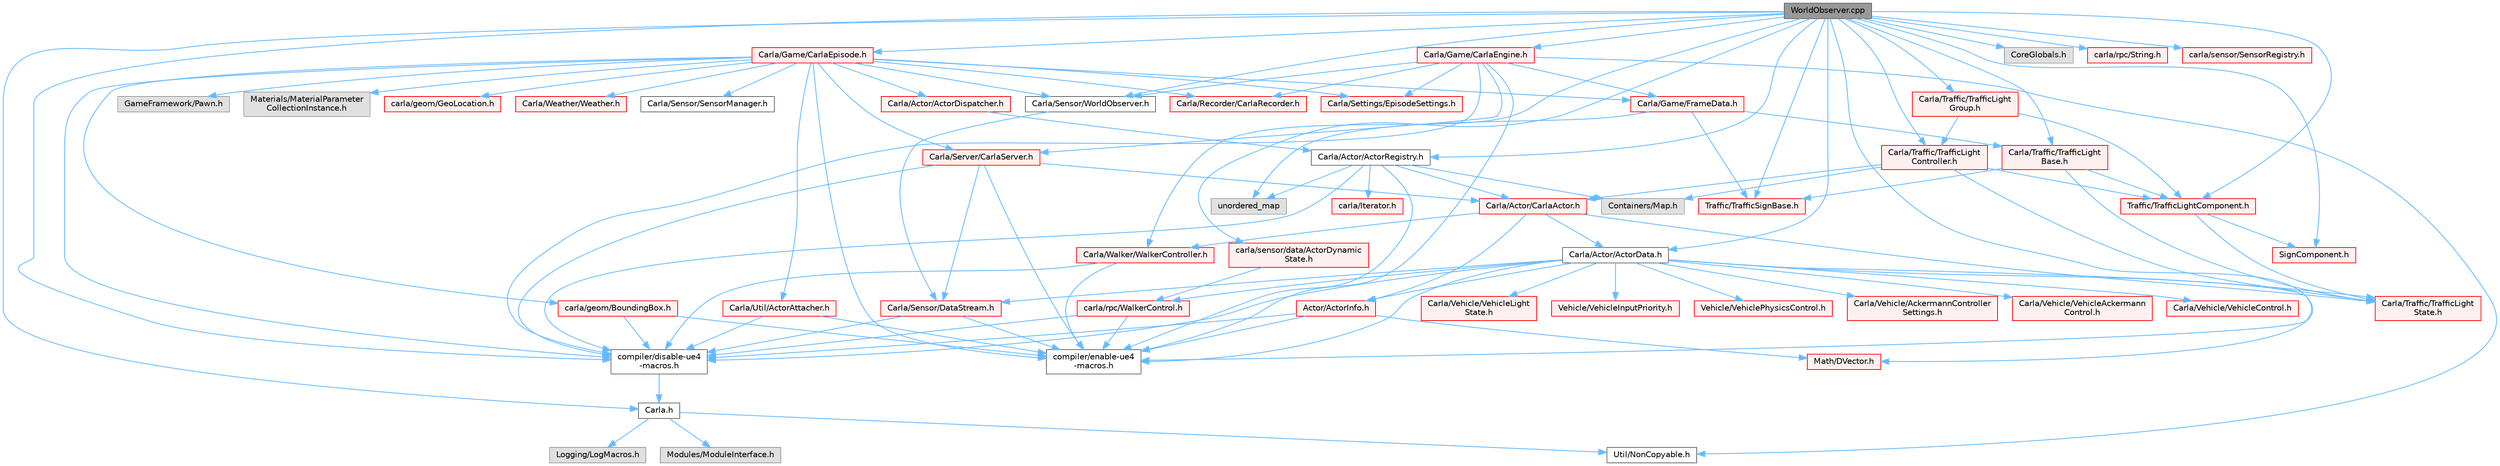 digraph "WorldObserver.cpp"
{
 // INTERACTIVE_SVG=YES
 // LATEX_PDF_SIZE
  bgcolor="transparent";
  edge [fontname=Helvetica,fontsize=10,labelfontname=Helvetica,labelfontsize=10];
  node [fontname=Helvetica,fontsize=10,shape=box,height=0.2,width=0.4];
  Node1 [id="Node000001",label="WorldObserver.cpp",height=0.2,width=0.4,color="gray40", fillcolor="grey60", style="filled", fontcolor="black",tooltip=" "];
  Node1 -> Node2 [id="edge1_Node000001_Node000002",color="steelblue1",style="solid",tooltip=" "];
  Node2 [id="Node000002",label="Carla.h",height=0.2,width=0.4,color="grey40", fillcolor="white", style="filled",URL="$d7/d7d/Carla_8h.html",tooltip=" "];
  Node2 -> Node3 [id="edge2_Node000002_Node000003",color="steelblue1",style="solid",tooltip=" "];
  Node3 [id="Node000003",label="Util/NonCopyable.h",height=0.2,width=0.4,color="grey40", fillcolor="white", style="filled",URL="$d4/d57/Unreal_2CarlaUE4_2Plugins_2Carla_2Source_2Carla_2Util_2NonCopyable_8h.html",tooltip=" "];
  Node2 -> Node4 [id="edge3_Node000002_Node000004",color="steelblue1",style="solid",tooltip=" "];
  Node4 [id="Node000004",label="Logging/LogMacros.h",height=0.2,width=0.4,color="grey60", fillcolor="#E0E0E0", style="filled",tooltip=" "];
  Node2 -> Node5 [id="edge4_Node000002_Node000005",color="steelblue1",style="solid",tooltip=" "];
  Node5 [id="Node000005",label="Modules/ModuleInterface.h",height=0.2,width=0.4,color="grey60", fillcolor="#E0E0E0", style="filled",tooltip=" "];
  Node1 -> Node6 [id="edge5_Node000001_Node000006",color="steelblue1",style="solid",tooltip=" "];
  Node6 [id="Node000006",label="Carla/Sensor/WorldObserver.h",height=0.2,width=0.4,color="grey40", fillcolor="white", style="filled",URL="$d8/deb/WorldObserver_8h.html",tooltip=" "];
  Node6 -> Node7 [id="edge6_Node000006_Node000007",color="steelblue1",style="solid",tooltip=" "];
  Node7 [id="Node000007",label="Carla/Sensor/DataStream.h",height=0.2,width=0.4,color="red", fillcolor="#FFF0F0", style="filled",URL="$da/dd9/DataStream_8h.html",tooltip=" "];
  Node7 -> Node9 [id="edge7_Node000007_Node000009",color="steelblue1",style="solid",tooltip=" "];
  Node9 [id="Node000009",label="compiler/disable-ue4\l-macros.h",height=0.2,width=0.4,color="grey40", fillcolor="white", style="filled",URL="$d2/d02/disable-ue4-macros_8h.html",tooltip=" "];
  Node9 -> Node2 [id="edge8_Node000009_Node000002",color="steelblue1",style="solid",tooltip=" "];
  Node7 -> Node43 [id="edge9_Node000007_Node000043",color="steelblue1",style="solid",tooltip=" "];
  Node43 [id="Node000043",label="compiler/enable-ue4\l-macros.h",height=0.2,width=0.4,color="grey40", fillcolor="white", style="filled",URL="$d9/da2/enable-ue4-macros_8h.html",tooltip=" "];
  Node1 -> Node140 [id="edge10_Node000001_Node000140",color="steelblue1",style="solid",tooltip=" "];
  Node140 [id="Node000140",label="Carla/Actor/ActorData.h",height=0.2,width=0.4,color="grey40", fillcolor="white", style="filled",URL="$de/d7d/ActorData_8h.html",tooltip=" "];
  Node140 -> Node141 [id="edge11_Node000140_Node000141",color="steelblue1",style="solid",tooltip=" "];
  Node141 [id="Node000141",label="Actor/ActorInfo.h",height=0.2,width=0.4,color="red", fillcolor="#FFF0F0", style="filled",URL="$d0/d4e/ActorInfo_8h.html",tooltip=" "];
  Node141 -> Node147 [id="edge12_Node000141_Node000147",color="steelblue1",style="solid",tooltip=" "];
  Node147 [id="Node000147",label="Math/DVector.h",height=0.2,width=0.4,color="red", fillcolor="#FFF0F0", style="filled",URL="$d5/d94/DVector_8h.html",tooltip=" "];
  Node141 -> Node9 [id="edge13_Node000141_Node000009",color="steelblue1",style="solid",tooltip=" "];
  Node141 -> Node43 [id="edge14_Node000141_Node000043",color="steelblue1",style="solid",tooltip=" "];
  Node140 -> Node147 [id="edge15_Node000140_Node000147",color="steelblue1",style="solid",tooltip=" "];
  Node140 -> Node148 [id="edge16_Node000140_Node000148",color="steelblue1",style="solid",tooltip=" "];
  Node148 [id="Node000148",label="Carla/Vehicle/AckermannController\lSettings.h",height=0.2,width=0.4,color="red", fillcolor="#FFF0F0", style="filled",URL="$df/d92/Unreal_2CarlaUE4_2Plugins_2Carla_2Source_2Carla_2Vehicle_2AckermannControllerSettings_8h.html",tooltip=" "];
  Node140 -> Node150 [id="edge17_Node000140_Node000150",color="steelblue1",style="solid",tooltip=" "];
  Node150 [id="Node000150",label="Carla/Vehicle/VehicleAckermann\lControl.h",height=0.2,width=0.4,color="red", fillcolor="#FFF0F0", style="filled",URL="$d7/d1a/Unreal_2CarlaUE4_2Plugins_2Carla_2Source_2Carla_2Vehicle_2VehicleAckermannControl_8h.html",tooltip=" "];
  Node140 -> Node84 [id="edge18_Node000140_Node000084",color="steelblue1",style="solid",tooltip=" "];
  Node84 [id="Node000084",label="Carla/Vehicle/VehicleControl.h",height=0.2,width=0.4,color="red", fillcolor="#FFF0F0", style="filled",URL="$d4/dbd/Unreal_2CarlaUE4_2Plugins_2Carla_2Source_2Carla_2Vehicle_2VehicleControl_8h.html",tooltip=" "];
  Node140 -> Node152 [id="edge19_Node000140_Node000152",color="steelblue1",style="solid",tooltip=" "];
  Node152 [id="Node000152",label="Carla/Vehicle/VehicleLight\lState.h",height=0.2,width=0.4,color="red", fillcolor="#FFF0F0", style="filled",URL="$d6/d6c/Unreal_2CarlaUE4_2Plugins_2Carla_2Source_2Carla_2Vehicle_2VehicleLightState_8h.html",tooltip=" "];
  Node140 -> Node154 [id="edge20_Node000140_Node000154",color="steelblue1",style="solid",tooltip=" "];
  Node154 [id="Node000154",label="Vehicle/VehicleInputPriority.h",height=0.2,width=0.4,color="red", fillcolor="#FFF0F0", style="filled",URL="$db/d8b/VehicleInputPriority_8h.html",tooltip=" "];
  Node140 -> Node156 [id="edge21_Node000140_Node000156",color="steelblue1",style="solid",tooltip=" "];
  Node156 [id="Node000156",label="Vehicle/VehiclePhysicsControl.h",height=0.2,width=0.4,color="red", fillcolor="#FFF0F0", style="filled",URL="$d3/d90/Unreal_2CarlaUE4_2Plugins_2Carla_2Source_2Carla_2Vehicle_2VehiclePhysicsControl_8h.html",tooltip=" "];
  Node140 -> Node7 [id="edge22_Node000140_Node000007",color="steelblue1",style="solid",tooltip=" "];
  Node140 -> Node160 [id="edge23_Node000140_Node000160",color="steelblue1",style="solid",tooltip=" "];
  Node160 [id="Node000160",label="Carla/Traffic/TrafficLight\lState.h",height=0.2,width=0.4,color="red", fillcolor="#FFF0F0", style="filled",URL="$df/d9b/Unreal_2CarlaUE4_2Plugins_2Carla_2Source_2Carla_2Traffic_2TrafficLightState_8h.html",tooltip=" "];
  Node140 -> Node9 [id="edge24_Node000140_Node000009",color="steelblue1",style="solid",tooltip=" "];
  Node140 -> Node86 [id="edge25_Node000140_Node000086",color="steelblue1",style="solid",tooltip=" "];
  Node86 [id="Node000086",label="carla/rpc/WalkerControl.h",height=0.2,width=0.4,color="red", fillcolor="#FFF0F0", style="filled",URL="$dd/db3/LibCarla_2source_2carla_2rpc_2WalkerControl_8h.html",tooltip=" "];
  Node86 -> Node43 [id="edge26_Node000086_Node000043",color="steelblue1",style="solid",tooltip=" "];
  Node86 -> Node9 [id="edge27_Node000086_Node000009",color="steelblue1",style="solid",tooltip=" "];
  Node140 -> Node43 [id="edge28_Node000140_Node000043",color="steelblue1",style="solid",tooltip=" "];
  Node1 -> Node162 [id="edge29_Node000001_Node000162",color="steelblue1",style="solid",tooltip=" "];
  Node162 [id="Node000162",label="Carla/Actor/ActorRegistry.h",height=0.2,width=0.4,color="grey40", fillcolor="white", style="filled",URL="$da/de4/ActorRegistry_8h.html",tooltip=" "];
  Node162 -> Node163 [id="edge30_Node000162_Node000163",color="steelblue1",style="solid",tooltip=" "];
  Node163 [id="Node000163",label="Carla/Actor/CarlaActor.h",height=0.2,width=0.4,color="red", fillcolor="#FFF0F0", style="filled",URL="$de/d36/CarlaActor_8h.html",tooltip=" "];
  Node163 -> Node141 [id="edge31_Node000163_Node000141",color="steelblue1",style="solid",tooltip=" "];
  Node163 -> Node140 [id="edge32_Node000163_Node000140",color="steelblue1",style="solid",tooltip=" "];
  Node163 -> Node187 [id="edge33_Node000163_Node000187",color="steelblue1",style="solid",tooltip=" "];
  Node187 [id="Node000187",label="Carla/Walker/WalkerController.h",height=0.2,width=0.4,color="red", fillcolor="#FFF0F0", style="filled",URL="$da/d52/WalkerController_8h.html",tooltip=" "];
  Node187 -> Node9 [id="edge34_Node000187_Node000009",color="steelblue1",style="solid",tooltip=" "];
  Node187 -> Node43 [id="edge35_Node000187_Node000043",color="steelblue1",style="solid",tooltip=" "];
  Node163 -> Node160 [id="edge36_Node000163_Node000160",color="steelblue1",style="solid",tooltip=" "];
  Node162 -> Node198 [id="edge37_Node000162_Node000198",color="steelblue1",style="solid",tooltip=" "];
  Node198 [id="Node000198",label="Containers/Map.h",height=0.2,width=0.4,color="grey60", fillcolor="#E0E0E0", style="filled",tooltip=" "];
  Node162 -> Node9 [id="edge38_Node000162_Node000009",color="steelblue1",style="solid",tooltip=" "];
  Node162 -> Node199 [id="edge39_Node000162_Node000199",color="steelblue1",style="solid",tooltip=" "];
  Node199 [id="Node000199",label="carla/Iterator.h",height=0.2,width=0.4,color="red", fillcolor="#FFF0F0", style="filled",URL="$d7/ddd/Iterator_8h.html",tooltip=" "];
  Node162 -> Node43 [id="edge40_Node000162_Node000043",color="steelblue1",style="solid",tooltip=" "];
  Node162 -> Node55 [id="edge41_Node000162_Node000055",color="steelblue1",style="solid",tooltip=" "];
  Node55 [id="Node000055",label="unordered_map",height=0.2,width=0.4,color="grey60", fillcolor="#E0E0E0", style="filled",tooltip=" "];
  Node1 -> Node201 [id="edge42_Node000001_Node000201",color="steelblue1",style="solid",tooltip=" "];
  Node201 [id="Node000201",label="Carla/Game/CarlaEpisode.h",height=0.2,width=0.4,color="red", fillcolor="#FFF0F0", style="filled",URL="$de/db8/CarlaEpisode_8h.html",tooltip=" "];
  Node201 -> Node202 [id="edge43_Node000201_Node000202",color="steelblue1",style="solid",tooltip=" "];
  Node202 [id="Node000202",label="Carla/Actor/ActorDispatcher.h",height=0.2,width=0.4,color="red", fillcolor="#FFF0F0", style="filled",URL="$dc/ddc/ActorDispatcher_8h.html",tooltip=" "];
  Node202 -> Node162 [id="edge44_Node000202_Node000162",color="steelblue1",style="solid",tooltip=" "];
  Node201 -> Node209 [id="edge45_Node000201_Node000209",color="steelblue1",style="solid",tooltip=" "];
  Node209 [id="Node000209",label="Carla/Recorder/CarlaRecorder.h",height=0.2,width=0.4,color="red", fillcolor="#FFF0F0", style="filled",URL="$d9/d6a/CarlaRecorder_8h.html",tooltip=" "];
  Node201 -> Node6 [id="edge46_Node000201_Node000006",color="steelblue1",style="solid",tooltip=" "];
  Node201 -> Node240 [id="edge47_Node000201_Node000240",color="steelblue1",style="solid",tooltip=" "];
  Node240 [id="Node000240",label="Carla/Server/CarlaServer.h",height=0.2,width=0.4,color="red", fillcolor="#FFF0F0", style="filled",URL="$d0/d35/CarlaServer_8h.html",tooltip=" "];
  Node240 -> Node163 [id="edge48_Node000240_Node000163",color="steelblue1",style="solid",tooltip=" "];
  Node240 -> Node7 [id="edge49_Node000240_Node000007",color="steelblue1",style="solid",tooltip=" "];
  Node240 -> Node9 [id="edge50_Node000240_Node000009",color="steelblue1",style="solid",tooltip=" "];
  Node240 -> Node43 [id="edge51_Node000240_Node000043",color="steelblue1",style="solid",tooltip=" "];
  Node201 -> Node256 [id="edge52_Node000201_Node000256",color="steelblue1",style="solid",tooltip=" "];
  Node256 [id="Node000256",label="Carla/Settings/EpisodeSettings.h",height=0.2,width=0.4,color="red", fillcolor="#FFF0F0", style="filled",URL="$d8/d64/Unreal_2CarlaUE4_2Plugins_2Carla_2Source_2Carla_2Settings_2EpisodeSettings_8h.html",tooltip=" "];
  Node201 -> Node258 [id="edge53_Node000201_Node000258",color="steelblue1",style="solid",tooltip=" "];
  Node258 [id="Node000258",label="Carla/Util/ActorAttacher.h",height=0.2,width=0.4,color="red", fillcolor="#FFF0F0", style="filled",URL="$d6/d68/ActorAttacher_8h.html",tooltip=" "];
  Node258 -> Node9 [id="edge54_Node000258_Node000009",color="steelblue1",style="solid",tooltip=" "];
  Node258 -> Node43 [id="edge55_Node000258_Node000043",color="steelblue1",style="solid",tooltip=" "];
  Node201 -> Node261 [id="edge56_Node000201_Node000261",color="steelblue1",style="solid",tooltip=" "];
  Node261 [id="Node000261",label="Carla/Weather/Weather.h",height=0.2,width=0.4,color="red", fillcolor="#FFF0F0", style="filled",URL="$d5/d65/Weather_8h.html",tooltip=" "];
  Node201 -> Node265 [id="edge57_Node000201_Node000265",color="steelblue1",style="solid",tooltip=" "];
  Node265 [id="Node000265",label="Carla/Game/FrameData.h",height=0.2,width=0.4,color="red", fillcolor="#FFF0F0", style="filled",URL="$d2/df1/FrameData_8h.html",tooltip=" "];
  Node265 -> Node272 [id="edge58_Node000265_Node000272",color="steelblue1",style="solid",tooltip=" "];
  Node272 [id="Node000272",label="Carla/Traffic/TrafficLight\lBase.h",height=0.2,width=0.4,color="red", fillcolor="#FFF0F0", style="filled",URL="$d9/d29/TrafficLightBase_8h.html",tooltip=" "];
  Node272 -> Node273 [id="edge59_Node000272_Node000273",color="steelblue1",style="solid",tooltip=" "];
  Node273 [id="Node000273",label="Traffic/TrafficSignBase.h",height=0.2,width=0.4,color="red", fillcolor="#FFF0F0", style="filled",URL="$d5/dc5/TrafficSignBase_8h.html",tooltip=" "];
  Node272 -> Node160 [id="edge60_Node000272_Node000160",color="steelblue1",style="solid",tooltip=" "];
  Node272 -> Node275 [id="edge61_Node000272_Node000275",color="steelblue1",style="solid",tooltip=" "];
  Node275 [id="Node000275",label="Traffic/TrafficLightComponent.h",height=0.2,width=0.4,color="red", fillcolor="#FFF0F0", style="filled",URL="$d8/dde/TrafficLightComponent_8h.html",tooltip=" "];
  Node275 -> Node276 [id="edge62_Node000275_Node000276",color="steelblue1",style="solid",tooltip=" "];
  Node276 [id="Node000276",label="SignComponent.h",height=0.2,width=0.4,color="red", fillcolor="#FFF0F0", style="filled",URL="$de/d8e/SignComponent_8h.html",tooltip=" "];
  Node275 -> Node160 [id="edge63_Node000275_Node000160",color="steelblue1",style="solid",tooltip=" "];
  Node265 -> Node273 [id="edge64_Node000265_Node000273",color="steelblue1",style="solid",tooltip=" "];
  Node265 -> Node55 [id="edge65_Node000265_Node000055",color="steelblue1",style="solid",tooltip=" "];
  Node201 -> Node324 [id="edge66_Node000201_Node000324",color="steelblue1",style="solid",tooltip=" "];
  Node324 [id="Node000324",label="Carla/Sensor/SensorManager.h",height=0.2,width=0.4,color="grey40", fillcolor="white", style="filled",URL="$dc/dbf/SensorManager_8h.html",tooltip=" "];
  Node201 -> Node325 [id="edge67_Node000201_Node000325",color="steelblue1",style="solid",tooltip=" "];
  Node325 [id="Node000325",label="GameFramework/Pawn.h",height=0.2,width=0.4,color="grey60", fillcolor="#E0E0E0", style="filled",tooltip=" "];
  Node201 -> Node326 [id="edge68_Node000201_Node000326",color="steelblue1",style="solid",tooltip=" "];
  Node326 [id="Node000326",label="Materials/MaterialParameter\lCollectionInstance.h",height=0.2,width=0.4,color="grey60", fillcolor="#E0E0E0", style="filled",tooltip=" "];
  Node201 -> Node9 [id="edge69_Node000201_Node000009",color="steelblue1",style="solid",tooltip=" "];
  Node201 -> Node60 [id="edge70_Node000201_Node000060",color="steelblue1",style="solid",tooltip=" "];
  Node60 [id="Node000060",label="carla/geom/BoundingBox.h",height=0.2,width=0.4,color="red", fillcolor="#FFF0F0", style="filled",URL="$d2/dfe/LibCarla_2source_2carla_2geom_2BoundingBox_8h.html",tooltip=" "];
  Node60 -> Node43 [id="edge71_Node000060_Node000043",color="steelblue1",style="solid",tooltip=" "];
  Node60 -> Node9 [id="edge72_Node000060_Node000009",color="steelblue1",style="solid",tooltip=" "];
  Node201 -> Node90 [id="edge73_Node000201_Node000090",color="steelblue1",style="solid",tooltip=" "];
  Node90 [id="Node000090",label="carla/geom/GeoLocation.h",height=0.2,width=0.4,color="red", fillcolor="#FFF0F0", style="filled",URL="$d7/d86/GeoLocation_8h.html",tooltip=" "];
  Node201 -> Node43 [id="edge74_Node000201_Node000043",color="steelblue1",style="solid",tooltip=" "];
  Node1 -> Node328 [id="edge75_Node000001_Node000328",color="steelblue1",style="solid",tooltip=" "];
  Node328 [id="Node000328",label="Carla/Game/CarlaEngine.h",height=0.2,width=0.4,color="red", fillcolor="#FFF0F0", style="filled",URL="$d0/d11/CarlaEngine_8h.html",tooltip=" "];
  Node328 -> Node209 [id="edge76_Node000328_Node000209",color="steelblue1",style="solid",tooltip=" "];
  Node328 -> Node6 [id="edge77_Node000328_Node000006",color="steelblue1",style="solid",tooltip=" "];
  Node328 -> Node240 [id="edge78_Node000328_Node000240",color="steelblue1",style="solid",tooltip=" "];
  Node328 -> Node256 [id="edge79_Node000328_Node000256",color="steelblue1",style="solid",tooltip=" "];
  Node328 -> Node3 [id="edge80_Node000328_Node000003",color="steelblue1",style="solid",tooltip=" "];
  Node328 -> Node265 [id="edge81_Node000328_Node000265",color="steelblue1",style="solid",tooltip=" "];
  Node328 -> Node9 [id="edge82_Node000328_Node000009",color="steelblue1",style="solid",tooltip=" "];
  Node328 -> Node43 [id="edge83_Node000328_Node000043",color="steelblue1",style="solid",tooltip=" "];
  Node1 -> Node272 [id="edge84_Node000001_Node000272",color="steelblue1",style="solid",tooltip=" "];
  Node1 -> Node275 [id="edge85_Node000001_Node000275",color="steelblue1",style="solid",tooltip=" "];
  Node1 -> Node333 [id="edge86_Node000001_Node000333",color="steelblue1",style="solid",tooltip=" "];
  Node333 [id="Node000333",label="Carla/Traffic/TrafficLight\lController.h",height=0.2,width=0.4,color="red", fillcolor="#FFF0F0", style="filled",URL="$dd/d67/TrafficLightController_8h.html",tooltip=" "];
  Node333 -> Node160 [id="edge87_Node000333_Node000160",color="steelblue1",style="solid",tooltip=" "];
  Node333 -> Node275 [id="edge88_Node000333_Node000275",color="steelblue1",style="solid",tooltip=" "];
  Node333 -> Node198 [id="edge89_Node000333_Node000198",color="steelblue1",style="solid",tooltip=" "];
  Node333 -> Node163 [id="edge90_Node000333_Node000163",color="steelblue1",style="solid",tooltip=" "];
  Node1 -> Node336 [id="edge91_Node000001_Node000336",color="steelblue1",style="solid",tooltip=" "];
  Node336 [id="Node000336",label="Carla/Traffic/TrafficLight\lGroup.h",height=0.2,width=0.4,color="red", fillcolor="#FFF0F0", style="filled",URL="$de/da0/TrafficLightGroup_8h.html",tooltip=" "];
  Node336 -> Node275 [id="edge92_Node000336_Node000275",color="steelblue1",style="solid",tooltip=" "];
  Node336 -> Node333 [id="edge93_Node000336_Node000333",color="steelblue1",style="solid",tooltip=" "];
  Node1 -> Node273 [id="edge94_Node000001_Node000273",color="steelblue1",style="solid",tooltip=" "];
  Node1 -> Node276 [id="edge95_Node000001_Node000276",color="steelblue1",style="solid",tooltip=" "];
  Node1 -> Node187 [id="edge96_Node000001_Node000187",color="steelblue1",style="solid",tooltip=" "];
  Node1 -> Node338 [id="edge97_Node000001_Node000338",color="steelblue1",style="solid",tooltip=" "];
  Node338 [id="Node000338",label="CoreGlobals.h",height=0.2,width=0.4,color="grey60", fillcolor="#E0E0E0", style="filled",tooltip=" "];
  Node1 -> Node9 [id="edge98_Node000001_Node000009",color="steelblue1",style="solid",tooltip=" "];
  Node1 -> Node67 [id="edge99_Node000001_Node000067",color="steelblue1",style="solid",tooltip=" "];
  Node67 [id="Node000067",label="carla/rpc/String.h",height=0.2,width=0.4,color="red", fillcolor="#FFF0F0", style="filled",URL="$d3/d80/rpc_2String_8h.html",tooltip=" "];
  Node1 -> Node23 [id="edge100_Node000001_Node000023",color="steelblue1",style="solid",tooltip=" "];
  Node23 [id="Node000023",label="carla/sensor/SensorRegistry.h",height=0.2,width=0.4,color="red", fillcolor="#FFF0F0", style="filled",URL="$d4/d03/SensorRegistry_8h.html",tooltip=" "];
  Node1 -> Node79 [id="edge101_Node000001_Node000079",color="steelblue1",style="solid",tooltip=" "];
  Node79 [id="Node000079",label="carla/sensor/data/ActorDynamic\lState.h",height=0.2,width=0.4,color="red", fillcolor="#FFF0F0", style="filled",URL="$d6/d60/ActorDynamicState_8h.html",tooltip=" "];
  Node79 -> Node86 [id="edge102_Node000079_Node000086",color="steelblue1",style="solid",tooltip=" "];
  Node1 -> Node43 [id="edge103_Node000001_Node000043",color="steelblue1",style="solid",tooltip=" "];
}
